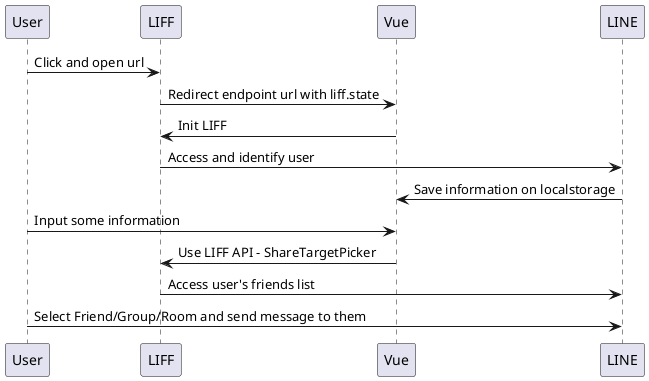 @startuml
User -> LIFF: Click and open url
LIFF -> Vue: Redirect endpoint url with liff.state
Vue -> LIFF: Init LIFF
LIFF -> LINE: Access and identify user
LINE -> Vue: Save information on localstorage
User -> Vue: Input some information
Vue -> LIFF: Use LIFF API - ShareTargetPicker
LIFF -> LINE: Access user's friends list
User -> LINE: Select Friend/Group/Room and send message to them
@enduml
